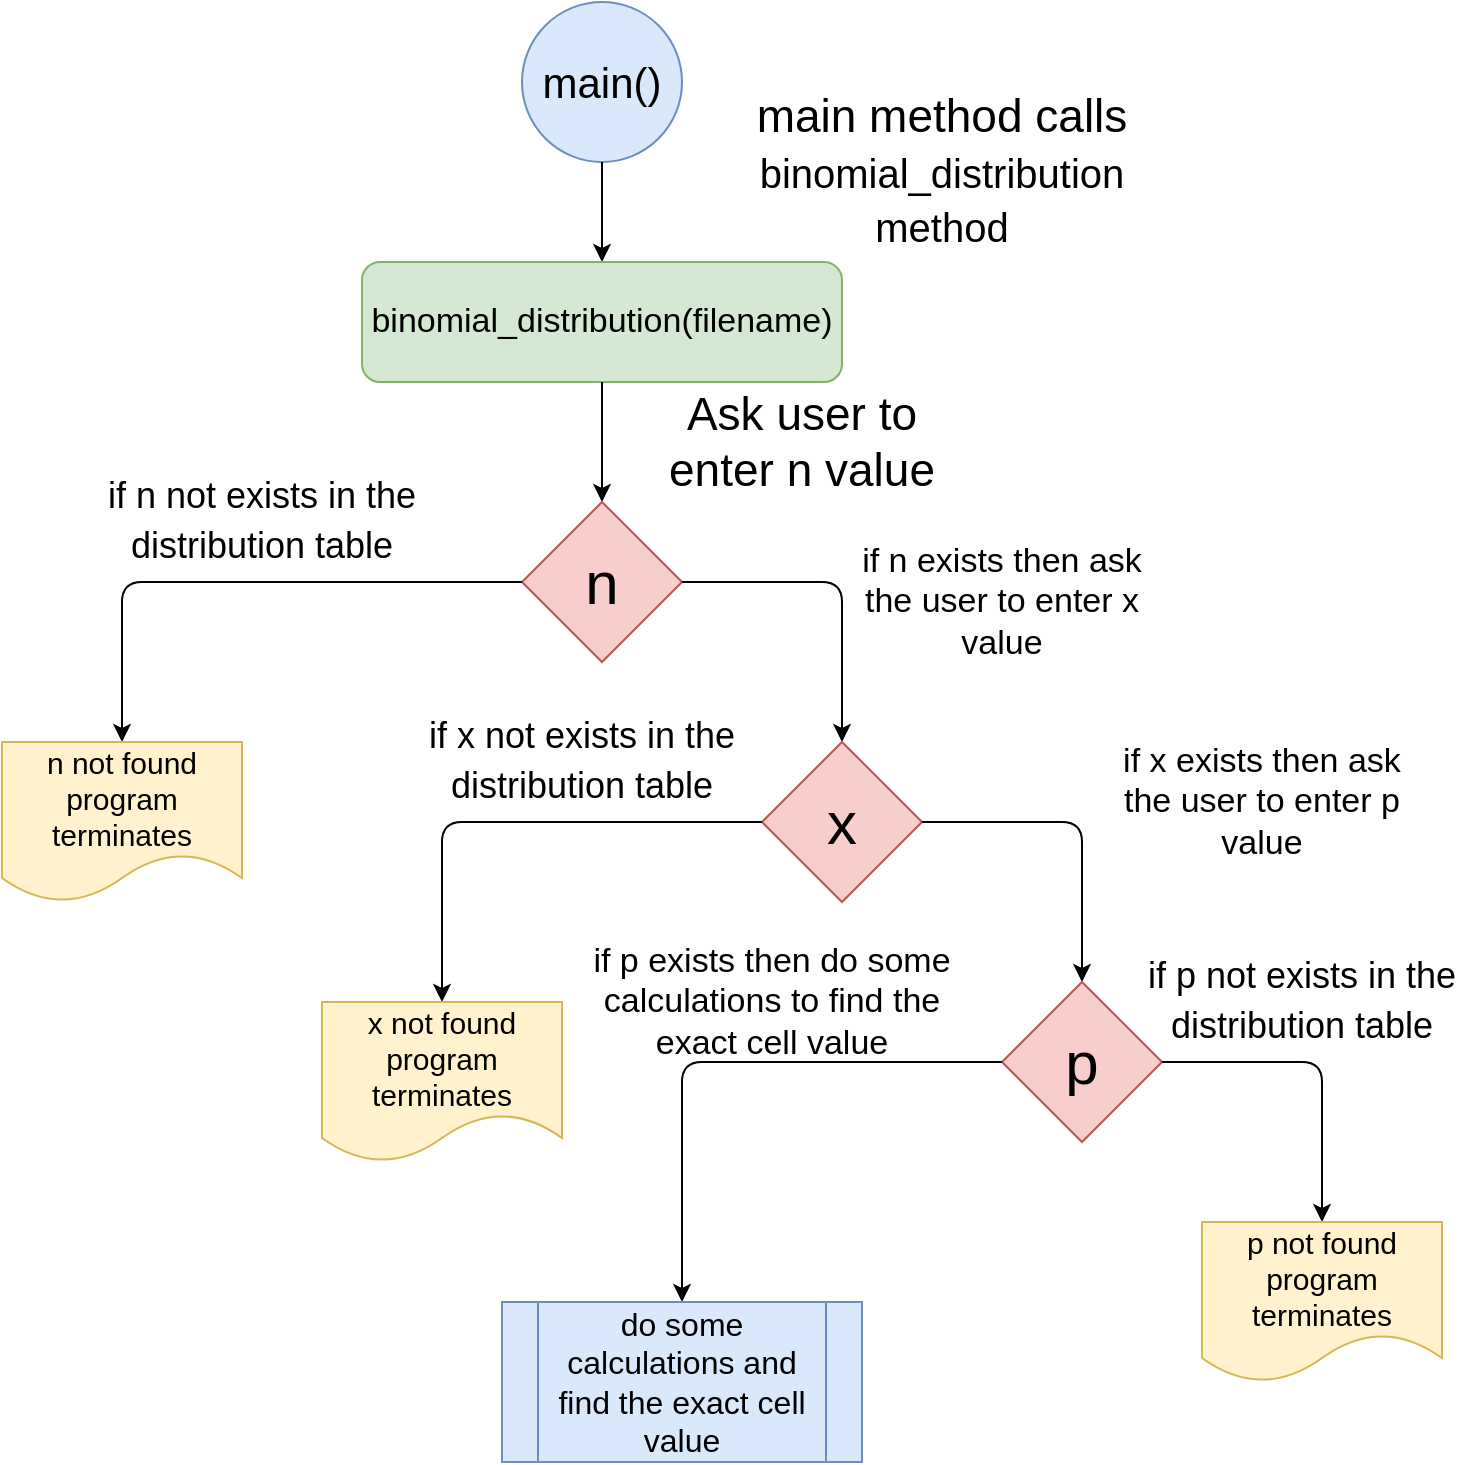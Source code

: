 <mxfile version="13.7.5" type="github"><diagram id="rweIRaDKslc5M1ib0X7P" name="Page-1"><mxGraphModel dx="1350" dy="767" grid="1" gridSize="10" guides="1" tooltips="1" connect="1" arrows="1" fold="1" page="1" pageScale="1" pageWidth="850" pageHeight="1100" math="0" shadow="0"><root><mxCell id="0"/><mxCell id="1" parent="0"/><mxCell id="_vIoJ-C3ZBBm2vLE8pS7-1" value="&lt;font style=&quot;font-size: 21px&quot;&gt;main()&lt;/font&gt;" style="ellipse;whiteSpace=wrap;html=1;aspect=fixed;fillColor=#dae8fc;strokeColor=#6c8ebf;" vertex="1" parent="1"><mxGeometry x="320" y="30" width="80" height="80" as="geometry"/></mxCell><mxCell id="_vIoJ-C3ZBBm2vLE8pS7-2" value="" style="endArrow=classic;html=1;exitX=0.5;exitY=1;exitDx=0;exitDy=0;" edge="1" parent="1" source="_vIoJ-C3ZBBm2vLE8pS7-1" target="_vIoJ-C3ZBBm2vLE8pS7-3"><mxGeometry width="50" height="50" relative="1" as="geometry"><mxPoint x="280" y="160" as="sourcePoint"/><mxPoint x="360" y="180" as="targetPoint"/></mxGeometry></mxCell><mxCell id="_vIoJ-C3ZBBm2vLE8pS7-3" value="&lt;font style=&quot;font-size: 17px&quot;&gt;binomial_distribution(filename)&lt;/font&gt;" style="rounded=1;whiteSpace=wrap;html=1;fillColor=#d5e8d4;strokeColor=#82b366;" vertex="1" parent="1"><mxGeometry x="240" y="160" width="240" height="60" as="geometry"/></mxCell><mxCell id="_vIoJ-C3ZBBm2vLE8pS7-6" value="" style="endArrow=classic;html=1;exitX=0.5;exitY=1;exitDx=0;exitDy=0;" edge="1" parent="1" source="_vIoJ-C3ZBBm2vLE8pS7-3"><mxGeometry width="50" height="50" relative="1" as="geometry"><mxPoint x="335" y="290" as="sourcePoint"/><mxPoint x="360" y="280" as="targetPoint"/></mxGeometry></mxCell><mxCell id="_vIoJ-C3ZBBm2vLE8pS7-7" value="&lt;font style=&quot;font-size: 30px&quot;&gt;n&lt;/font&gt;" style="rhombus;whiteSpace=wrap;html=1;fillColor=#f8cecc;strokeColor=#b85450;" vertex="1" parent="1"><mxGeometry x="320" y="280" width="80" height="80" as="geometry"/></mxCell><mxCell id="_vIoJ-C3ZBBm2vLE8pS7-8" value="" style="endArrow=classic;html=1;exitX=1;exitY=0.5;exitDx=0;exitDy=0;" edge="1" parent="1" source="_vIoJ-C3ZBBm2vLE8pS7-7" target="_vIoJ-C3ZBBm2vLE8pS7-13"><mxGeometry width="50" height="50" relative="1" as="geometry"><mxPoint x="370" y="230" as="sourcePoint"/><mxPoint x="600" y="400" as="targetPoint"/><Array as="points"><mxPoint x="480" y="320"/></Array></mxGeometry></mxCell><mxCell id="_vIoJ-C3ZBBm2vLE8pS7-9" value="&lt;div&gt;&lt;br&gt;&lt;/div&gt;&lt;div&gt;&lt;br&gt;&lt;/div&gt;" style="edgeLabel;html=1;align=center;verticalAlign=middle;resizable=0;points=[];" vertex="1" connectable="0" parent="_vIoJ-C3ZBBm2vLE8pS7-8"><mxGeometry x="-0.431" relative="1" as="geometry"><mxPoint as="offset"/></mxGeometry></mxCell><mxCell id="_vIoJ-C3ZBBm2vLE8pS7-10" value="" style="endArrow=classic;html=1;exitX=0;exitY=0.5;exitDx=0;exitDy=0;" edge="1" parent="1" source="_vIoJ-C3ZBBm2vLE8pS7-7"><mxGeometry width="50" height="50" relative="1" as="geometry"><mxPoint x="410" y="330" as="sourcePoint"/><mxPoint x="120" y="400" as="targetPoint"/><Array as="points"><mxPoint x="120" y="320"/></Array></mxGeometry></mxCell><mxCell id="_vIoJ-C3ZBBm2vLE8pS7-11" value="&lt;div&gt;&lt;br&gt;&lt;/div&gt;&lt;div&gt;&lt;br&gt;&lt;/div&gt;" style="edgeLabel;html=1;align=center;verticalAlign=middle;resizable=0;points=[];" vertex="1" connectable="0" parent="_vIoJ-C3ZBBm2vLE8pS7-10"><mxGeometry x="-0.431" relative="1" as="geometry"><mxPoint as="offset"/></mxGeometry></mxCell><mxCell id="_vIoJ-C3ZBBm2vLE8pS7-13" value="&lt;font style=&quot;font-size: 30px&quot;&gt;x&lt;/font&gt;" style="rhombus;whiteSpace=wrap;html=1;fillColor=#f8cecc;strokeColor=#b85450;" vertex="1" parent="1"><mxGeometry x="440" y="400" width="80" height="80" as="geometry"/></mxCell><mxCell id="_vIoJ-C3ZBBm2vLE8pS7-14" value="" style="endArrow=classic;html=1;exitX=1;exitY=0.5;exitDx=0;exitDy=0;" edge="1" parent="1"><mxGeometry width="50" height="50" relative="1" as="geometry"><mxPoint x="520" y="440" as="sourcePoint"/><mxPoint x="600" y="520" as="targetPoint"/><Array as="points"><mxPoint x="600" y="440"/></Array></mxGeometry></mxCell><mxCell id="_vIoJ-C3ZBBm2vLE8pS7-15" value="&lt;div&gt;&lt;br&gt;&lt;/div&gt;&lt;div&gt;&lt;br&gt;&lt;/div&gt;" style="edgeLabel;html=1;align=center;verticalAlign=middle;resizable=0;points=[];" vertex="1" connectable="0" parent="_vIoJ-C3ZBBm2vLE8pS7-14"><mxGeometry x="-0.431" relative="1" as="geometry"><mxPoint as="offset"/></mxGeometry></mxCell><mxCell id="_vIoJ-C3ZBBm2vLE8pS7-16" value="" style="endArrow=classic;html=1;exitX=1;exitY=0.5;exitDx=0;exitDy=0;entryX=0.5;entryY=0;entryDx=0;entryDy=0;" edge="1" parent="1" target="_vIoJ-C3ZBBm2vLE8pS7-25"><mxGeometry width="50" height="50" relative="1" as="geometry"><mxPoint x="440" y="440" as="sourcePoint"/><mxPoint x="320" y="530" as="targetPoint"/><Array as="points"><mxPoint x="280" y="440"/></Array></mxGeometry></mxCell><mxCell id="_vIoJ-C3ZBBm2vLE8pS7-17" value="&lt;div&gt;&lt;br&gt;&lt;/div&gt;&lt;div&gt;&lt;br&gt;&lt;/div&gt;" style="edgeLabel;html=1;align=center;verticalAlign=middle;resizable=0;points=[];" vertex="1" connectable="0" parent="_vIoJ-C3ZBBm2vLE8pS7-16"><mxGeometry x="-0.431" relative="1" as="geometry"><mxPoint as="offset"/></mxGeometry></mxCell><mxCell id="_vIoJ-C3ZBBm2vLE8pS7-18" value="&lt;font style=&quot;font-size: 30px&quot;&gt;p&lt;/font&gt;" style="rhombus;whiteSpace=wrap;html=1;fillColor=#f8cecc;strokeColor=#b85450;" vertex="1" parent="1"><mxGeometry x="560" y="520" width="80" height="80" as="geometry"/></mxCell><mxCell id="_vIoJ-C3ZBBm2vLE8pS7-19" value="" style="endArrow=classic;html=1;exitX=1;exitY=0.5;exitDx=0;exitDy=0;" edge="1" parent="1"><mxGeometry width="50" height="50" relative="1" as="geometry"><mxPoint x="560" y="560" as="sourcePoint"/><mxPoint x="400" y="680" as="targetPoint"/><Array as="points"><mxPoint x="400" y="560"/></Array></mxGeometry></mxCell><mxCell id="_vIoJ-C3ZBBm2vLE8pS7-20" value="&lt;div&gt;&lt;br&gt;&lt;/div&gt;&lt;div&gt;&lt;br&gt;&lt;/div&gt;" style="edgeLabel;html=1;align=center;verticalAlign=middle;resizable=0;points=[];" vertex="1" connectable="0" parent="_vIoJ-C3ZBBm2vLE8pS7-19"><mxGeometry x="-0.431" relative="1" as="geometry"><mxPoint as="offset"/></mxGeometry></mxCell><mxCell id="_vIoJ-C3ZBBm2vLE8pS7-23" value="" style="endArrow=classic;html=1;exitX=1;exitY=0.5;exitDx=0;exitDy=0;" edge="1" parent="1"><mxGeometry width="50" height="50" relative="1" as="geometry"><mxPoint x="640" y="560" as="sourcePoint"/><mxPoint x="720" y="640" as="targetPoint"/><Array as="points"><mxPoint x="720" y="560"/></Array></mxGeometry></mxCell><mxCell id="_vIoJ-C3ZBBm2vLE8pS7-24" value="&lt;div&gt;&lt;br&gt;&lt;/div&gt;&lt;div&gt;&lt;br&gt;&lt;/div&gt;" style="edgeLabel;html=1;align=center;verticalAlign=middle;resizable=0;points=[];" vertex="1" connectable="0" parent="_vIoJ-C3ZBBm2vLE8pS7-23"><mxGeometry x="-0.431" relative="1" as="geometry"><mxPoint as="offset"/></mxGeometry></mxCell><mxCell id="_vIoJ-C3ZBBm2vLE8pS7-25" value="&lt;div style=&quot;font-size: 15px&quot;&gt;&lt;font style=&quot;font-size: 15px&quot;&gt;x not found&lt;/font&gt;&lt;/div&gt;&lt;div style=&quot;font-size: 15px&quot;&gt;&lt;font style=&quot;font-size: 15px&quot;&gt;&lt;font style=&quot;font-size: 15px&quot;&gt;program terminates&lt;/font&gt;&lt;br&gt;&lt;/font&gt;&lt;/div&gt;" style="shape=document;whiteSpace=wrap;html=1;boundedLbl=1;fillColor=#fff2cc;strokeColor=#d6b656;" vertex="1" parent="1"><mxGeometry x="220" y="530" width="120" height="80" as="geometry"/></mxCell><mxCell id="_vIoJ-C3ZBBm2vLE8pS7-27" value="&lt;div style=&quot;font-size: 15px&quot;&gt;&lt;font style=&quot;font-size: 15px&quot;&gt;n not found&lt;/font&gt;&lt;/div&gt;&lt;div style=&quot;font-size: 15px&quot;&gt;&lt;font style=&quot;font-size: 15px&quot;&gt;&lt;font style=&quot;font-size: 15px&quot;&gt;program terminates&lt;/font&gt;&lt;br&gt;&lt;/font&gt;&lt;/div&gt;" style="shape=document;whiteSpace=wrap;html=1;boundedLbl=1;fillColor=#fff2cc;strokeColor=#d6b656;" vertex="1" parent="1"><mxGeometry x="60" y="400" width="120" height="80" as="geometry"/></mxCell><mxCell id="_vIoJ-C3ZBBm2vLE8pS7-28" value="&lt;div style=&quot;font-size: 15px&quot;&gt;&lt;font style=&quot;font-size: 15px&quot;&gt;p not found&lt;/font&gt;&lt;/div&gt;&lt;div style=&quot;font-size: 15px&quot;&gt;&lt;font style=&quot;font-size: 15px&quot;&gt;&lt;font style=&quot;font-size: 15px&quot;&gt;program terminates&lt;/font&gt;&lt;br&gt;&lt;/font&gt;&lt;/div&gt;" style="shape=document;whiteSpace=wrap;html=1;boundedLbl=1;fillColor=#fff2cc;strokeColor=#d6b656;" vertex="1" parent="1"><mxGeometry x="660" y="640" width="120" height="80" as="geometry"/></mxCell><mxCell id="_vIoJ-C3ZBBm2vLE8pS7-30" value="&lt;font style=&quot;font-size: 16px&quot;&gt;do some calculations and find the exact cell value&lt;/font&gt;" style="shape=process;whiteSpace=wrap;html=1;backgroundOutline=1;fillColor=#dae8fc;strokeColor=#6c8ebf;" vertex="1" parent="1"><mxGeometry x="310" y="680" width="180" height="80" as="geometry"/></mxCell><mxCell id="_vIoJ-C3ZBBm2vLE8pS7-31" value="&lt;font style=&quot;font-size: 23px&quot;&gt;main method calls &lt;font style=&quot;font-size: 20px&quot;&gt;binomial_distribution method&lt;br&gt;&lt;/font&gt;&lt;/font&gt;" style="text;html=1;strokeColor=none;fillColor=none;align=center;verticalAlign=middle;whiteSpace=wrap;rounded=0;" vertex="1" parent="1"><mxGeometry x="410" y="70" width="240" height="90" as="geometry"/></mxCell><mxCell id="_vIoJ-C3ZBBm2vLE8pS7-33" value="&lt;font style=&quot;font-size: 23px&quot;&gt;Ask user to enter n value&lt;font style=&quot;font-size: 20px&quot;&gt;&lt;br&gt;&lt;/font&gt;&lt;/font&gt;" style="text;html=1;strokeColor=none;fillColor=none;align=center;verticalAlign=middle;whiteSpace=wrap;rounded=0;" vertex="1" parent="1"><mxGeometry x="380" y="220" width="160" height="60" as="geometry"/></mxCell><mxCell id="_vIoJ-C3ZBBm2vLE8pS7-34" value="&lt;font style=&quot;font-size: 18px&quot;&gt;if n not exists in the distribution table&lt;font style=&quot;font-size: 20px&quot;&gt;&lt;br&gt;&lt;/font&gt;&lt;/font&gt;" style="text;html=1;strokeColor=none;fillColor=none;align=center;verticalAlign=middle;whiteSpace=wrap;rounded=0;" vertex="1" parent="1"><mxGeometry x="110" y="260" width="160" height="60" as="geometry"/></mxCell><mxCell id="_vIoJ-C3ZBBm2vLE8pS7-35" value="&lt;font style=&quot;font-size: 17px&quot;&gt;if n exists then ask the user to enter x value&lt;/font&gt;" style="text;html=1;strokeColor=none;fillColor=none;align=center;verticalAlign=middle;whiteSpace=wrap;rounded=0;" vertex="1" parent="1"><mxGeometry x="480" y="300" width="160" height="60" as="geometry"/></mxCell><mxCell id="_vIoJ-C3ZBBm2vLE8pS7-36" value="&lt;font style=&quot;font-size: 18px&quot;&gt;if x not exists in the distribution table&lt;font style=&quot;font-size: 20px&quot;&gt;&lt;br&gt;&lt;/font&gt;&lt;/font&gt;" style="text;html=1;strokeColor=none;fillColor=none;align=center;verticalAlign=middle;whiteSpace=wrap;rounded=0;" vertex="1" parent="1"><mxGeometry x="270" y="380" width="160" height="60" as="geometry"/></mxCell><mxCell id="_vIoJ-C3ZBBm2vLE8pS7-37" value="&lt;font style=&quot;font-size: 17px&quot;&gt;if x exists then ask the user to enter p value&lt;/font&gt;" style="text;html=1;strokeColor=none;fillColor=none;align=center;verticalAlign=middle;whiteSpace=wrap;rounded=0;" vertex="1" parent="1"><mxGeometry x="610" y="400" width="160" height="60" as="geometry"/></mxCell><mxCell id="_vIoJ-C3ZBBm2vLE8pS7-38" value="&lt;font style=&quot;font-size: 18px&quot;&gt;if p not exists in the distribution table&lt;font style=&quot;font-size: 20px&quot;&gt;&lt;br&gt;&lt;/font&gt;&lt;/font&gt;" style="text;html=1;strokeColor=none;fillColor=none;align=center;verticalAlign=middle;whiteSpace=wrap;rounded=0;" vertex="1" parent="1"><mxGeometry x="630" y="500" width="160" height="60" as="geometry"/></mxCell><mxCell id="_vIoJ-C3ZBBm2vLE8pS7-39" value="&lt;font style=&quot;font-size: 17px&quot;&gt;if p exists then do some calculations to find the exact cell value&lt;br&gt;&lt;/font&gt;" style="text;html=1;strokeColor=none;fillColor=none;align=center;verticalAlign=middle;whiteSpace=wrap;rounded=0;" vertex="1" parent="1"><mxGeometry x="340" y="495" width="210" height="70" as="geometry"/></mxCell></root></mxGraphModel></diagram></mxfile>